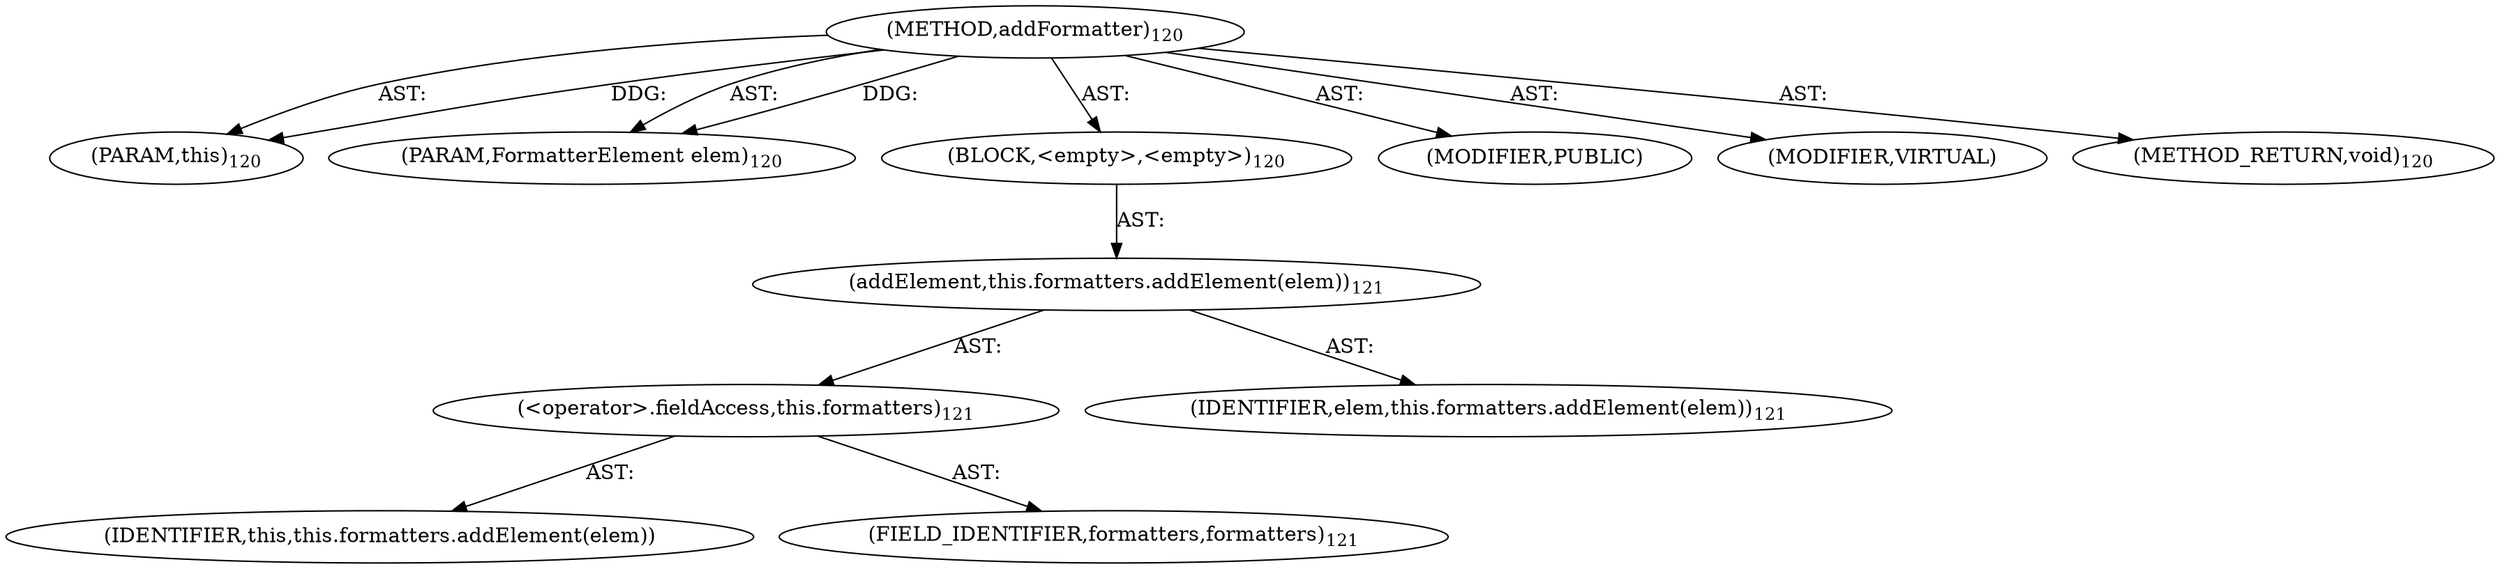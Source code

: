 digraph "addFormatter" {  
"111669149706" [label = <(METHOD,addFormatter)<SUB>120</SUB>> ]
"115964117011" [label = <(PARAM,this)<SUB>120</SUB>> ]
"115964117012" [label = <(PARAM,FormatterElement elem)<SUB>120</SUB>> ]
"25769803786" [label = <(BLOCK,&lt;empty&gt;,&lt;empty&gt;)<SUB>120</SUB>> ]
"30064771088" [label = <(addElement,this.formatters.addElement(elem))<SUB>121</SUB>> ]
"30064771089" [label = <(&lt;operator&gt;.fieldAccess,this.formatters)<SUB>121</SUB>> ]
"68719476755" [label = <(IDENTIFIER,this,this.formatters.addElement(elem))> ]
"55834574858" [label = <(FIELD_IDENTIFIER,formatters,formatters)<SUB>121</SUB>> ]
"68719476756" [label = <(IDENTIFIER,elem,this.formatters.addElement(elem))<SUB>121</SUB>> ]
"133143986206" [label = <(MODIFIER,PUBLIC)> ]
"133143986207" [label = <(MODIFIER,VIRTUAL)> ]
"128849018890" [label = <(METHOD_RETURN,void)<SUB>120</SUB>> ]
  "111669149706" -> "115964117011"  [ label = "AST: "] 
  "111669149706" -> "115964117012"  [ label = "AST: "] 
  "111669149706" -> "25769803786"  [ label = "AST: "] 
  "111669149706" -> "133143986206"  [ label = "AST: "] 
  "111669149706" -> "133143986207"  [ label = "AST: "] 
  "111669149706" -> "128849018890"  [ label = "AST: "] 
  "25769803786" -> "30064771088"  [ label = "AST: "] 
  "30064771088" -> "30064771089"  [ label = "AST: "] 
  "30064771088" -> "68719476756"  [ label = "AST: "] 
  "30064771089" -> "68719476755"  [ label = "AST: "] 
  "30064771089" -> "55834574858"  [ label = "AST: "] 
  "111669149706" -> "115964117011"  [ label = "DDG: "] 
  "111669149706" -> "115964117012"  [ label = "DDG: "] 
}
